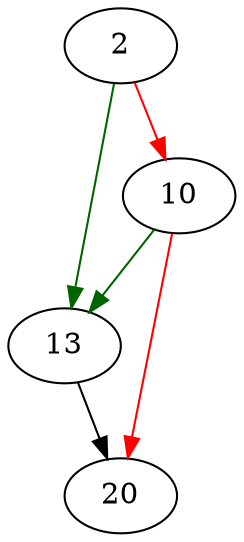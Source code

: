strict digraph "pager_error" {
	// Node definitions.
	2 [entry=true];
	13;
	10;
	20;

	// Edge definitions.
	2 -> 13 [
		color=darkgreen
		cond=true
	];
	2 -> 10 [
		color=red
		cond=false
	];
	13 -> 20;
	10 -> 13 [
		color=darkgreen
		cond=true
	];
	10 -> 20 [
		color=red
		cond=false
	];
}